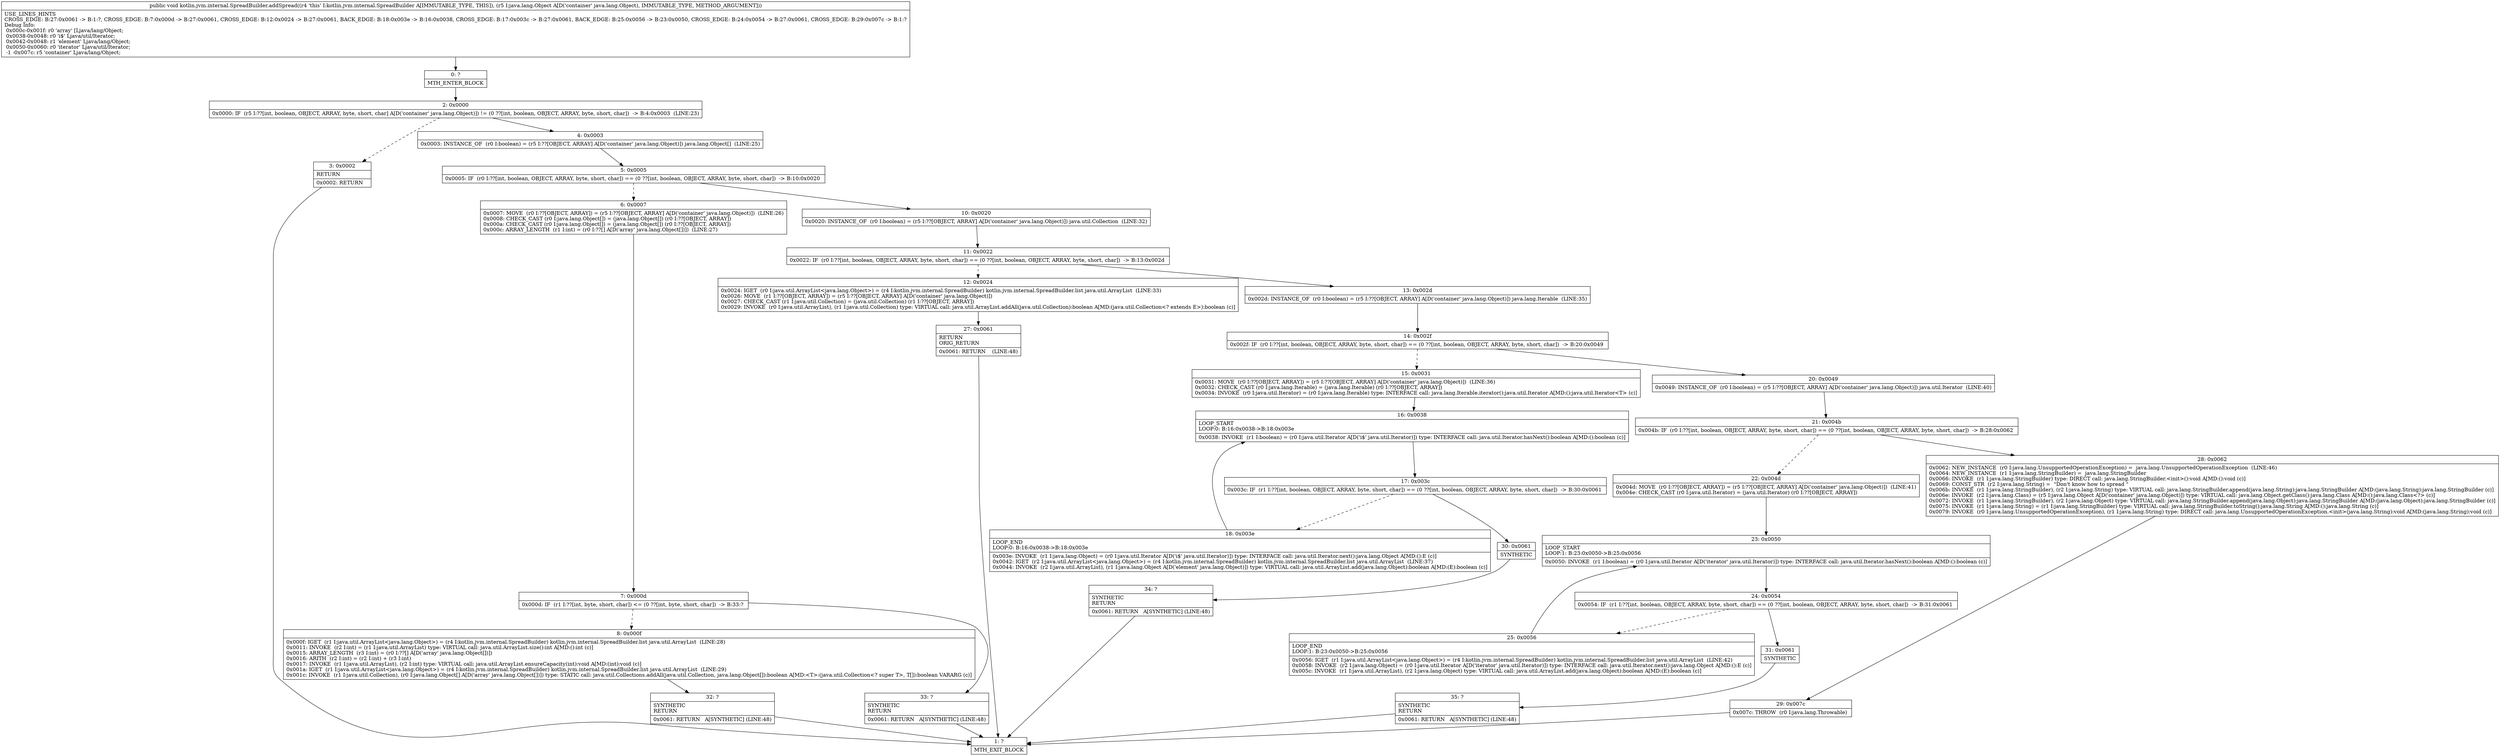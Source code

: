 digraph "CFG forkotlin.jvm.internal.SpreadBuilder.addSpread(Ljava\/lang\/Object;)V" {
Node_0 [shape=record,label="{0\:\ ?|MTH_ENTER_BLOCK\l}"];
Node_2 [shape=record,label="{2\:\ 0x0000|0x0000: IF  (r5 I:??[int, boolean, OBJECT, ARRAY, byte, short, char] A[D('container' java.lang.Object)]) != (0 ??[int, boolean, OBJECT, ARRAY, byte, short, char])  \-\> B:4:0x0003  (LINE:23)\l}"];
Node_3 [shape=record,label="{3\:\ 0x0002|RETURN\l|0x0002: RETURN   \l}"];
Node_1 [shape=record,label="{1\:\ ?|MTH_EXIT_BLOCK\l}"];
Node_4 [shape=record,label="{4\:\ 0x0003|0x0003: INSTANCE_OF  (r0 I:boolean) = (r5 I:??[OBJECT, ARRAY] A[D('container' java.lang.Object)]) java.lang.Object[]  (LINE:25)\l}"];
Node_5 [shape=record,label="{5\:\ 0x0005|0x0005: IF  (r0 I:??[int, boolean, OBJECT, ARRAY, byte, short, char]) == (0 ??[int, boolean, OBJECT, ARRAY, byte, short, char])  \-\> B:10:0x0020 \l}"];
Node_6 [shape=record,label="{6\:\ 0x0007|0x0007: MOVE  (r0 I:??[OBJECT, ARRAY]) = (r5 I:??[OBJECT, ARRAY] A[D('container' java.lang.Object)])  (LINE:26)\l0x0008: CHECK_CAST (r0 I:java.lang.Object[]) = (java.lang.Object[]) (r0 I:??[OBJECT, ARRAY]) \l0x000a: CHECK_CAST (r0 I:java.lang.Object[]) = (java.lang.Object[]) (r0 I:??[OBJECT, ARRAY]) \l0x000c: ARRAY_LENGTH  (r1 I:int) = (r0 I:??[] A[D('array' java.lang.Object[])])  (LINE:27)\l}"];
Node_7 [shape=record,label="{7\:\ 0x000d|0x000d: IF  (r1 I:??[int, byte, short, char]) \<= (0 ??[int, byte, short, char])  \-\> B:33:? \l}"];
Node_8 [shape=record,label="{8\:\ 0x000f|0x000f: IGET  (r1 I:java.util.ArrayList\<java.lang.Object\>) = (r4 I:kotlin.jvm.internal.SpreadBuilder) kotlin.jvm.internal.SpreadBuilder.list java.util.ArrayList  (LINE:28)\l0x0011: INVOKE  (r2 I:int) = (r1 I:java.util.ArrayList) type: VIRTUAL call: java.util.ArrayList.size():int A[MD:():int (c)]\l0x0015: ARRAY_LENGTH  (r3 I:int) = (r0 I:??[] A[D('array' java.lang.Object[])]) \l0x0016: ARITH  (r2 I:int) = (r2 I:int) + (r3 I:int) \l0x0017: INVOKE  (r1 I:java.util.ArrayList), (r2 I:int) type: VIRTUAL call: java.util.ArrayList.ensureCapacity(int):void A[MD:(int):void (c)]\l0x001a: IGET  (r1 I:java.util.ArrayList\<java.lang.Object\>) = (r4 I:kotlin.jvm.internal.SpreadBuilder) kotlin.jvm.internal.SpreadBuilder.list java.util.ArrayList  (LINE:29)\l0x001c: INVOKE  (r1 I:java.util.Collection), (r0 I:java.lang.Object[] A[D('array' java.lang.Object[])]) type: STATIC call: java.util.Collections.addAll(java.util.Collection, java.lang.Object[]):boolean A[MD:\<T\>:(java.util.Collection\<? super T\>, T[]):boolean VARARG (c)]\l}"];
Node_32 [shape=record,label="{32\:\ ?|SYNTHETIC\lRETURN\l|0x0061: RETURN   A[SYNTHETIC] (LINE:48)\l}"];
Node_33 [shape=record,label="{33\:\ ?|SYNTHETIC\lRETURN\l|0x0061: RETURN   A[SYNTHETIC] (LINE:48)\l}"];
Node_10 [shape=record,label="{10\:\ 0x0020|0x0020: INSTANCE_OF  (r0 I:boolean) = (r5 I:??[OBJECT, ARRAY] A[D('container' java.lang.Object)]) java.util.Collection  (LINE:32)\l}"];
Node_11 [shape=record,label="{11\:\ 0x0022|0x0022: IF  (r0 I:??[int, boolean, OBJECT, ARRAY, byte, short, char]) == (0 ??[int, boolean, OBJECT, ARRAY, byte, short, char])  \-\> B:13:0x002d \l}"];
Node_12 [shape=record,label="{12\:\ 0x0024|0x0024: IGET  (r0 I:java.util.ArrayList\<java.lang.Object\>) = (r4 I:kotlin.jvm.internal.SpreadBuilder) kotlin.jvm.internal.SpreadBuilder.list java.util.ArrayList  (LINE:33)\l0x0026: MOVE  (r1 I:??[OBJECT, ARRAY]) = (r5 I:??[OBJECT, ARRAY] A[D('container' java.lang.Object)]) \l0x0027: CHECK_CAST (r1 I:java.util.Collection) = (java.util.Collection) (r1 I:??[OBJECT, ARRAY]) \l0x0029: INVOKE  (r0 I:java.util.ArrayList), (r1 I:java.util.Collection) type: VIRTUAL call: java.util.ArrayList.addAll(java.util.Collection):boolean A[MD:(java.util.Collection\<? extends E\>):boolean (c)]\l}"];
Node_27 [shape=record,label="{27\:\ 0x0061|RETURN\lORIG_RETURN\l|0x0061: RETURN    (LINE:48)\l}"];
Node_13 [shape=record,label="{13\:\ 0x002d|0x002d: INSTANCE_OF  (r0 I:boolean) = (r5 I:??[OBJECT, ARRAY] A[D('container' java.lang.Object)]) java.lang.Iterable  (LINE:35)\l}"];
Node_14 [shape=record,label="{14\:\ 0x002f|0x002f: IF  (r0 I:??[int, boolean, OBJECT, ARRAY, byte, short, char]) == (0 ??[int, boolean, OBJECT, ARRAY, byte, short, char])  \-\> B:20:0x0049 \l}"];
Node_15 [shape=record,label="{15\:\ 0x0031|0x0031: MOVE  (r0 I:??[OBJECT, ARRAY]) = (r5 I:??[OBJECT, ARRAY] A[D('container' java.lang.Object)])  (LINE:36)\l0x0032: CHECK_CAST (r0 I:java.lang.Iterable) = (java.lang.Iterable) (r0 I:??[OBJECT, ARRAY]) \l0x0034: INVOKE  (r0 I:java.util.Iterator) = (r0 I:java.lang.Iterable) type: INTERFACE call: java.lang.Iterable.iterator():java.util.Iterator A[MD:():java.util.Iterator\<T\> (c)]\l}"];
Node_16 [shape=record,label="{16\:\ 0x0038|LOOP_START\lLOOP:0: B:16:0x0038\-\>B:18:0x003e\l|0x0038: INVOKE  (r1 I:boolean) = (r0 I:java.util.Iterator A[D('i$' java.util.Iterator)]) type: INTERFACE call: java.util.Iterator.hasNext():boolean A[MD:():boolean (c)]\l}"];
Node_17 [shape=record,label="{17\:\ 0x003c|0x003c: IF  (r1 I:??[int, boolean, OBJECT, ARRAY, byte, short, char]) == (0 ??[int, boolean, OBJECT, ARRAY, byte, short, char])  \-\> B:30:0x0061 \l}"];
Node_18 [shape=record,label="{18\:\ 0x003e|LOOP_END\lLOOP:0: B:16:0x0038\-\>B:18:0x003e\l|0x003e: INVOKE  (r1 I:java.lang.Object) = (r0 I:java.util.Iterator A[D('i$' java.util.Iterator)]) type: INTERFACE call: java.util.Iterator.next():java.lang.Object A[MD:():E (c)]\l0x0042: IGET  (r2 I:java.util.ArrayList\<java.lang.Object\>) = (r4 I:kotlin.jvm.internal.SpreadBuilder) kotlin.jvm.internal.SpreadBuilder.list java.util.ArrayList  (LINE:37)\l0x0044: INVOKE  (r2 I:java.util.ArrayList), (r1 I:java.lang.Object A[D('element' java.lang.Object)]) type: VIRTUAL call: java.util.ArrayList.add(java.lang.Object):boolean A[MD:(E):boolean (c)]\l}"];
Node_30 [shape=record,label="{30\:\ 0x0061|SYNTHETIC\l}"];
Node_34 [shape=record,label="{34\:\ ?|SYNTHETIC\lRETURN\l|0x0061: RETURN   A[SYNTHETIC] (LINE:48)\l}"];
Node_20 [shape=record,label="{20\:\ 0x0049|0x0049: INSTANCE_OF  (r0 I:boolean) = (r5 I:??[OBJECT, ARRAY] A[D('container' java.lang.Object)]) java.util.Iterator  (LINE:40)\l}"];
Node_21 [shape=record,label="{21\:\ 0x004b|0x004b: IF  (r0 I:??[int, boolean, OBJECT, ARRAY, byte, short, char]) == (0 ??[int, boolean, OBJECT, ARRAY, byte, short, char])  \-\> B:28:0x0062 \l}"];
Node_22 [shape=record,label="{22\:\ 0x004d|0x004d: MOVE  (r0 I:??[OBJECT, ARRAY]) = (r5 I:??[OBJECT, ARRAY] A[D('container' java.lang.Object)])  (LINE:41)\l0x004e: CHECK_CAST (r0 I:java.util.Iterator) = (java.util.Iterator) (r0 I:??[OBJECT, ARRAY]) \l}"];
Node_23 [shape=record,label="{23\:\ 0x0050|LOOP_START\lLOOP:1: B:23:0x0050\-\>B:25:0x0056\l|0x0050: INVOKE  (r1 I:boolean) = (r0 I:java.util.Iterator A[D('iterator' java.util.Iterator)]) type: INTERFACE call: java.util.Iterator.hasNext():boolean A[MD:():boolean (c)]\l}"];
Node_24 [shape=record,label="{24\:\ 0x0054|0x0054: IF  (r1 I:??[int, boolean, OBJECT, ARRAY, byte, short, char]) == (0 ??[int, boolean, OBJECT, ARRAY, byte, short, char])  \-\> B:31:0x0061 \l}"];
Node_25 [shape=record,label="{25\:\ 0x0056|LOOP_END\lLOOP:1: B:23:0x0050\-\>B:25:0x0056\l|0x0056: IGET  (r1 I:java.util.ArrayList\<java.lang.Object\>) = (r4 I:kotlin.jvm.internal.SpreadBuilder) kotlin.jvm.internal.SpreadBuilder.list java.util.ArrayList  (LINE:42)\l0x0058: INVOKE  (r2 I:java.lang.Object) = (r0 I:java.util.Iterator A[D('iterator' java.util.Iterator)]) type: INTERFACE call: java.util.Iterator.next():java.lang.Object A[MD:():E (c)]\l0x005c: INVOKE  (r1 I:java.util.ArrayList), (r2 I:java.lang.Object) type: VIRTUAL call: java.util.ArrayList.add(java.lang.Object):boolean A[MD:(E):boolean (c)]\l}"];
Node_31 [shape=record,label="{31\:\ 0x0061|SYNTHETIC\l}"];
Node_35 [shape=record,label="{35\:\ ?|SYNTHETIC\lRETURN\l|0x0061: RETURN   A[SYNTHETIC] (LINE:48)\l}"];
Node_28 [shape=record,label="{28\:\ 0x0062|0x0062: NEW_INSTANCE  (r0 I:java.lang.UnsupportedOperationException) =  java.lang.UnsupportedOperationException  (LINE:46)\l0x0064: NEW_INSTANCE  (r1 I:java.lang.StringBuilder) =  java.lang.StringBuilder \l0x0066: INVOKE  (r1 I:java.lang.StringBuilder) type: DIRECT call: java.lang.StringBuilder.\<init\>():void A[MD:():void (c)]\l0x0069: CONST_STR  (r2 I:java.lang.String) =  \"Don't know how to spread \" \l0x006b: INVOKE  (r1 I:java.lang.StringBuilder), (r2 I:java.lang.String) type: VIRTUAL call: java.lang.StringBuilder.append(java.lang.String):java.lang.StringBuilder A[MD:(java.lang.String):java.lang.StringBuilder (c)]\l0x006e: INVOKE  (r2 I:java.lang.Class) = (r5 I:java.lang.Object A[D('container' java.lang.Object)]) type: VIRTUAL call: java.lang.Object.getClass():java.lang.Class A[MD:():java.lang.Class\<?\> (c)]\l0x0072: INVOKE  (r1 I:java.lang.StringBuilder), (r2 I:java.lang.Object) type: VIRTUAL call: java.lang.StringBuilder.append(java.lang.Object):java.lang.StringBuilder A[MD:(java.lang.Object):java.lang.StringBuilder (c)]\l0x0075: INVOKE  (r1 I:java.lang.String) = (r1 I:java.lang.StringBuilder) type: VIRTUAL call: java.lang.StringBuilder.toString():java.lang.String A[MD:():java.lang.String (c)]\l0x0079: INVOKE  (r0 I:java.lang.UnsupportedOperationException), (r1 I:java.lang.String) type: DIRECT call: java.lang.UnsupportedOperationException.\<init\>(java.lang.String):void A[MD:(java.lang.String):void (c)]\l}"];
Node_29 [shape=record,label="{29\:\ 0x007c|0x007c: THROW  (r0 I:java.lang.Throwable) \l}"];
MethodNode[shape=record,label="{public void kotlin.jvm.internal.SpreadBuilder.addSpread((r4 'this' I:kotlin.jvm.internal.SpreadBuilder A[IMMUTABLE_TYPE, THIS]), (r5 I:java.lang.Object A[D('container' java.lang.Object), IMMUTABLE_TYPE, METHOD_ARGUMENT]))  | USE_LINES_HINTS\lCROSS_EDGE: B:27:0x0061 \-\> B:1:?, CROSS_EDGE: B:7:0x000d \-\> B:27:0x0061, CROSS_EDGE: B:12:0x0024 \-\> B:27:0x0061, BACK_EDGE: B:18:0x003e \-\> B:16:0x0038, CROSS_EDGE: B:17:0x003c \-\> B:27:0x0061, BACK_EDGE: B:25:0x0056 \-\> B:23:0x0050, CROSS_EDGE: B:24:0x0054 \-\> B:27:0x0061, CROSS_EDGE: B:29:0x007c \-\> B:1:?\lDebug Info:\l  0x000c\-0x001f: r0 'array' [Ljava\/lang\/Object;\l  0x0038\-0x0048: r0 'i$' Ljava\/util\/Iterator;\l  0x0042\-0x0048: r1 'element' Ljava\/lang\/Object;\l  0x0050\-0x0060: r0 'iterator' Ljava\/util\/Iterator;\l  \-1 \-0x007c: r5 'container' Ljava\/lang\/Object;\l}"];
MethodNode -> Node_0;Node_0 -> Node_2;
Node_2 -> Node_3[style=dashed];
Node_2 -> Node_4;
Node_3 -> Node_1;
Node_4 -> Node_5;
Node_5 -> Node_6[style=dashed];
Node_5 -> Node_10;
Node_6 -> Node_7;
Node_7 -> Node_8[style=dashed];
Node_7 -> Node_33;
Node_8 -> Node_32;
Node_32 -> Node_1;
Node_33 -> Node_1;
Node_10 -> Node_11;
Node_11 -> Node_12[style=dashed];
Node_11 -> Node_13;
Node_12 -> Node_27;
Node_27 -> Node_1;
Node_13 -> Node_14;
Node_14 -> Node_15[style=dashed];
Node_14 -> Node_20;
Node_15 -> Node_16;
Node_16 -> Node_17;
Node_17 -> Node_18[style=dashed];
Node_17 -> Node_30;
Node_18 -> Node_16;
Node_30 -> Node_34;
Node_34 -> Node_1;
Node_20 -> Node_21;
Node_21 -> Node_22[style=dashed];
Node_21 -> Node_28;
Node_22 -> Node_23;
Node_23 -> Node_24;
Node_24 -> Node_25[style=dashed];
Node_24 -> Node_31;
Node_25 -> Node_23;
Node_31 -> Node_35;
Node_35 -> Node_1;
Node_28 -> Node_29;
Node_29 -> Node_1;
}

